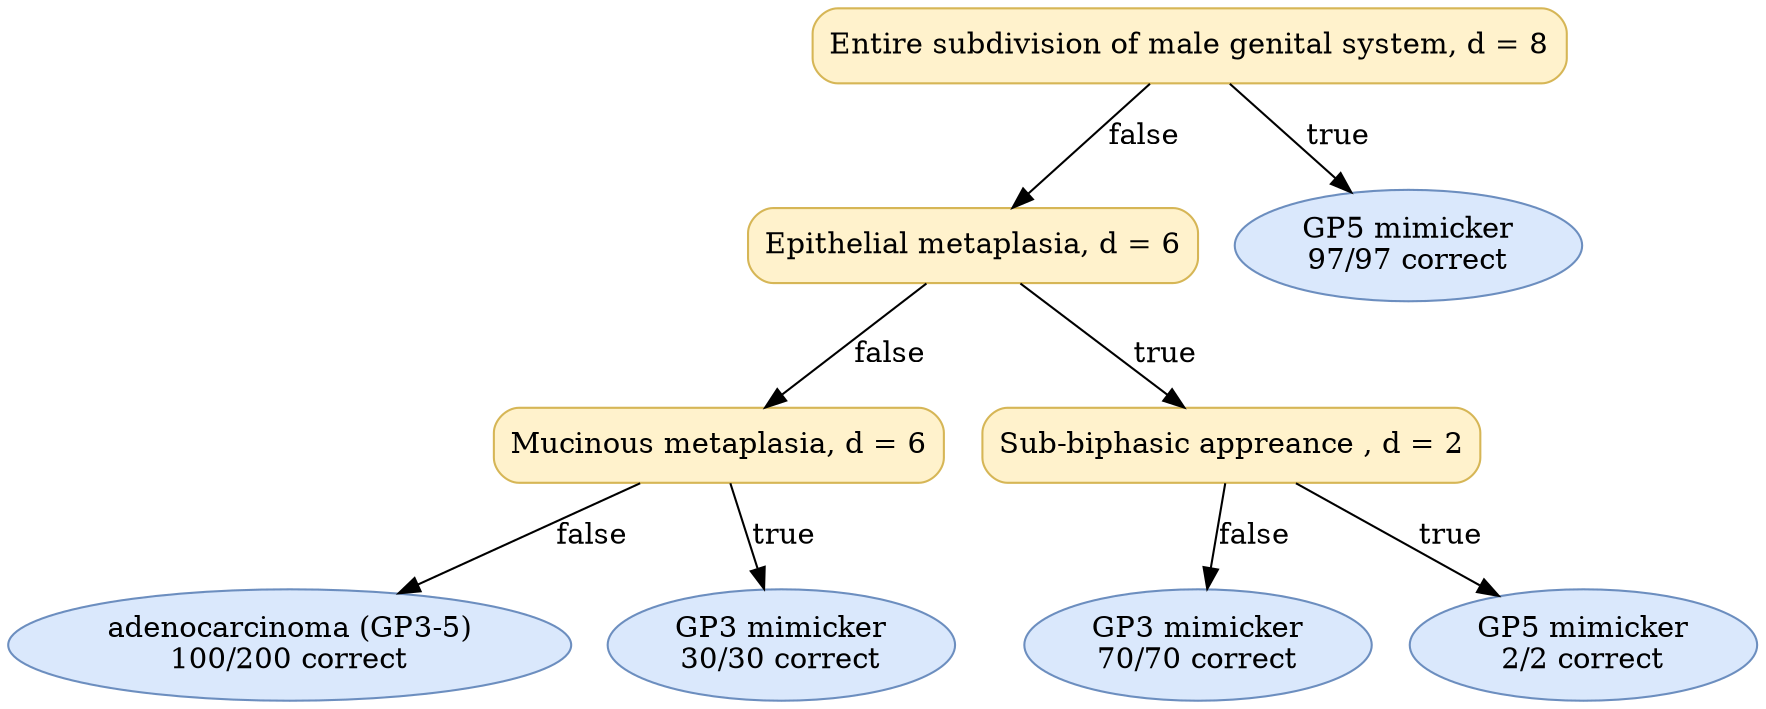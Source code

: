 digraph "DT" {
fontname="Times-Roman";
label="";
node [fontname="Times-Roman"];
Node1 [color="#D6B656", fillcolor="#FFF2CC", label="Entire subdivision of male genital system, d = 8", shape="box", style="rounded,filled"];
Node2 [color="#D6B656", fillcolor="#FFF2CC", label="Epithelial metaplasia, d = 6", shape="box", style="rounded,filled"];
Node3 [color="#D6B656", fillcolor="#FFF2CC", label="Mucinous metaplasia, d = 6", shape="box", style="rounded,filled"];
Node4 [color="#6C8EBF", fillcolor="#DAE8FC", label=<adenocarcinoma (GP3-5)<br/>100/200 correct>, shape="ellipse", style="rounded,filled"];
Node5 [color="#6C8EBF", fillcolor="#DAE8FC", label=<GP3 mimicker<br/>30/30 correct>, shape="ellipse", style="rounded,filled"];
Node6 [color="#D6B656", fillcolor="#FFF2CC", label="Sub-biphasic appreance , d = 2", shape="box", style="rounded,filled"];
Node7 [color="#6C8EBF", fillcolor="#DAE8FC", label=<GP3 mimicker<br/>70/70 correct>, shape="ellipse", style="rounded,filled"];
Node8 [color="#6C8EBF", fillcolor="#DAE8FC", label=<GP5 mimicker<br/>2/2 correct>, shape="ellipse", style="rounded,filled"];
Node9 [color="#6C8EBF", fillcolor="#DAE8FC", label=<GP5 mimicker<br/>97/97 correct>, shape="ellipse", style="rounded,filled"];
Node1 -> Node2  [key=0, label="false"];
Node1 -> Node9  [key=0, label="true"];
Node2 -> Node3  [key=0, label="false"];
Node2 -> Node6  [key=0, label="true"];
Node3 -> Node4  [key=0, label="false"];
Node3 -> Node5  [key=0, label="true"];
Node6 -> Node7  [key=0, label="false"];
Node6 -> Node8  [key=0, label="true"];
}
